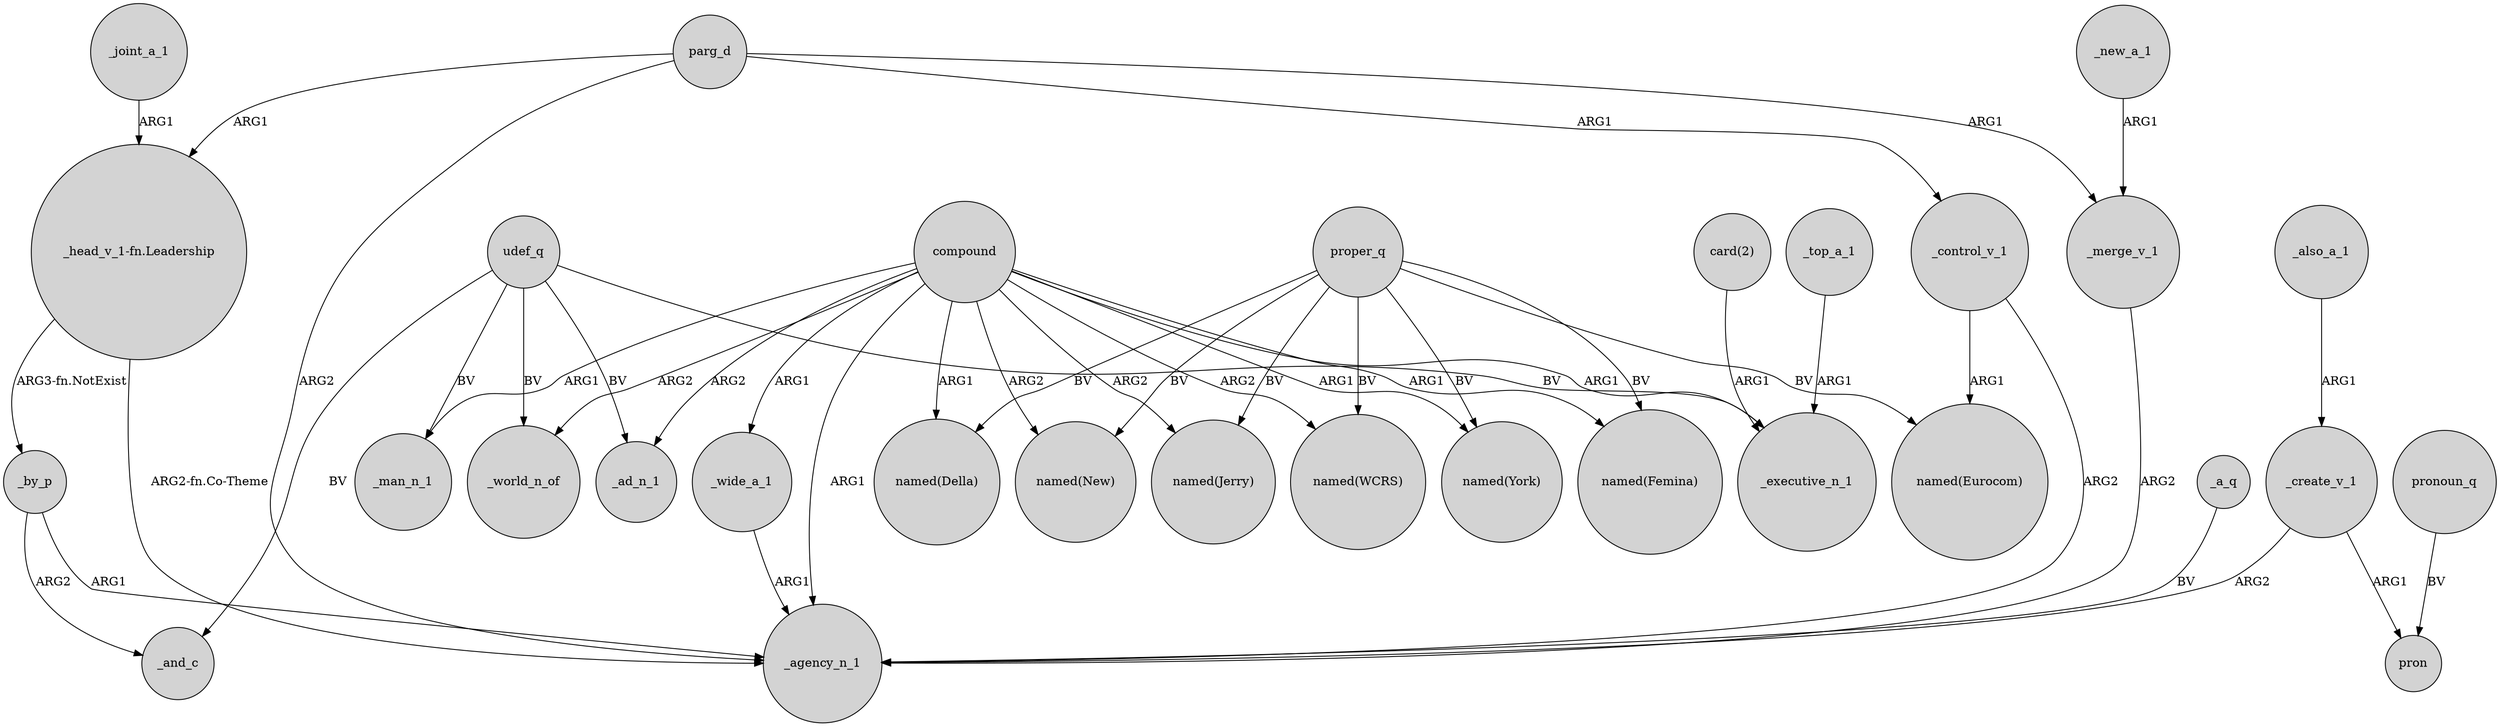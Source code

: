 digraph {
	node [shape=circle style=filled]
	compound -> _agency_n_1 [label=ARG1]
	_top_a_1 -> _executive_n_1 [label=ARG1]
	compound -> "named(New)" [label=ARG2]
	compound -> _ad_n_1 [label=ARG2]
	compound -> _man_n_1 [label=ARG1]
	udef_q -> _executive_n_1 [label=BV]
	parg_d -> "_head_v_1-fn.Leadership" [label=ARG1]
	proper_q -> "named(New)" [label=BV]
	compound -> _world_n_of [label=ARG2]
	compound -> "named(WCRS)" [label=ARG2]
	_by_p -> _agency_n_1 [label=ARG1]
	proper_q -> "named(Eurocom)" [label=BV]
	compound -> _executive_n_1 [label=ARG1]
	parg_d -> _control_v_1 [label=ARG1]
	udef_q -> _world_n_of [label=BV]
	compound -> "named(Femina)" [label=ARG1]
	parg_d -> _agency_n_1 [label=ARG2]
	_control_v_1 -> "named(Eurocom)" [label=ARG1]
	_create_v_1 -> _agency_n_1 [label=ARG2]
	_also_a_1 -> _create_v_1 [label=ARG1]
	_by_p -> _and_c [label=ARG2]
	pronoun_q -> pron [label=BV]
	compound -> "named(York)" [label=ARG1]
	compound -> _wide_a_1 [label=ARG1]
	compound -> "named(Jerry)" [label=ARG2]
	_wide_a_1 -> _agency_n_1 [label=ARG1]
	_new_a_1 -> _merge_v_1 [label=ARG1]
	parg_d -> _merge_v_1 [label=ARG1]
	proper_q -> "named(Della)" [label=BV]
	proper_q -> "named(WCRS)" [label=BV]
	udef_q -> _ad_n_1 [label=BV]
	proper_q -> "named(Femina)" [label=BV]
	compound -> "named(Della)" [label=ARG1]
	proper_q -> "named(Jerry)" [label=BV]
	_a_q -> _agency_n_1 [label=BV]
	_create_v_1 -> pron [label=ARG1]
	udef_q -> _man_n_1 [label=BV]
	"_head_v_1-fn.Leadership" -> _agency_n_1 [label="ARG2-fn.Co-Theme"]
	"_head_v_1-fn.Leadership" -> _by_p [label="ARG3-fn.NotExist"]
	proper_q -> "named(York)" [label=BV]
	udef_q -> _and_c [label=BV]
	"card(2)" -> _executive_n_1 [label=ARG1]
	_joint_a_1 -> "_head_v_1-fn.Leadership" [label=ARG1]
	_merge_v_1 -> _agency_n_1 [label=ARG2]
	_control_v_1 -> _agency_n_1 [label=ARG2]
}
